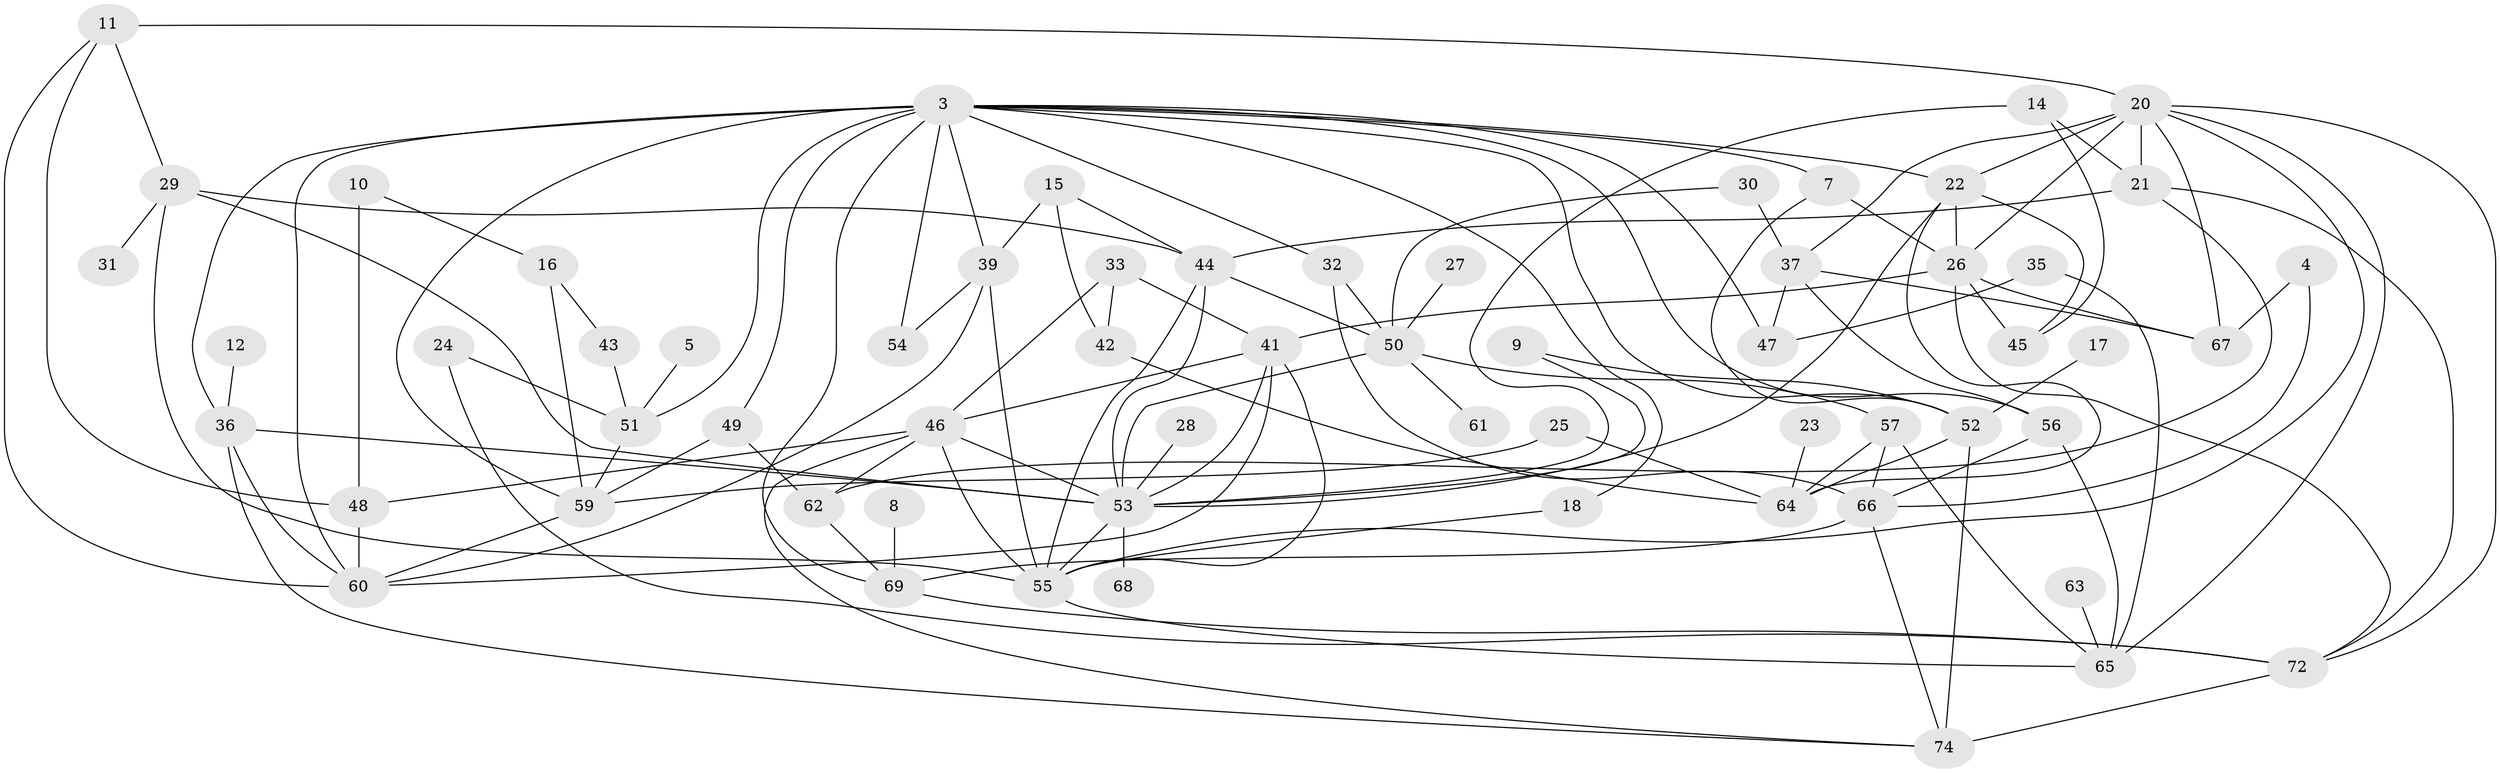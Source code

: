 // original degree distribution, {6: 0.034013605442176874, 2: 0.20408163265306123, 0: 0.06802721088435375, 8: 0.006802721088435374, 5: 0.10884353741496598, 7: 0.02040816326530612, 3: 0.23809523809523808, 1: 0.19047619047619047, 4: 0.1292517006802721}
// Generated by graph-tools (version 1.1) at 2025/25/03/09/25 03:25:24]
// undirected, 62 vertices, 126 edges
graph export_dot {
graph [start="1"]
  node [color=gray90,style=filled];
  3;
  4;
  5;
  7;
  8;
  9;
  10;
  11;
  12;
  14;
  15;
  16;
  17;
  18;
  20;
  21;
  22;
  23;
  24;
  25;
  26;
  27;
  28;
  29;
  30;
  31;
  32;
  33;
  35;
  36;
  37;
  39;
  41;
  42;
  43;
  44;
  45;
  46;
  47;
  48;
  49;
  50;
  51;
  52;
  53;
  54;
  55;
  56;
  57;
  59;
  60;
  61;
  62;
  63;
  64;
  65;
  66;
  67;
  68;
  69;
  72;
  74;
  3 -- 7 [weight=1.0];
  3 -- 18 [weight=1.0];
  3 -- 22 [weight=1.0];
  3 -- 32 [weight=1.0];
  3 -- 36 [weight=1.0];
  3 -- 39 [weight=1.0];
  3 -- 47 [weight=1.0];
  3 -- 49 [weight=1.0];
  3 -- 51 [weight=2.0];
  3 -- 52 [weight=1.0];
  3 -- 54 [weight=1.0];
  3 -- 56 [weight=1.0];
  3 -- 59 [weight=1.0];
  3 -- 60 [weight=1.0];
  3 -- 69 [weight=1.0];
  4 -- 66 [weight=1.0];
  4 -- 67 [weight=1.0];
  5 -- 51 [weight=1.0];
  7 -- 26 [weight=1.0];
  7 -- 52 [weight=1.0];
  8 -- 69 [weight=1.0];
  9 -- 52 [weight=1.0];
  9 -- 53 [weight=1.0];
  10 -- 16 [weight=1.0];
  10 -- 48 [weight=1.0];
  11 -- 20 [weight=1.0];
  11 -- 29 [weight=1.0];
  11 -- 48 [weight=1.0];
  11 -- 60 [weight=1.0];
  12 -- 36 [weight=1.0];
  14 -- 21 [weight=1.0];
  14 -- 45 [weight=1.0];
  14 -- 53 [weight=1.0];
  15 -- 39 [weight=1.0];
  15 -- 42 [weight=1.0];
  15 -- 44 [weight=1.0];
  16 -- 43 [weight=1.0];
  16 -- 59 [weight=1.0];
  17 -- 52 [weight=1.0];
  18 -- 55 [weight=1.0];
  20 -- 21 [weight=1.0];
  20 -- 22 [weight=1.0];
  20 -- 26 [weight=1.0];
  20 -- 37 [weight=1.0];
  20 -- 55 [weight=1.0];
  20 -- 65 [weight=1.0];
  20 -- 67 [weight=1.0];
  20 -- 72 [weight=1.0];
  21 -- 44 [weight=1.0];
  21 -- 62 [weight=1.0];
  21 -- 72 [weight=1.0];
  22 -- 26 [weight=1.0];
  22 -- 45 [weight=1.0];
  22 -- 53 [weight=1.0];
  22 -- 64 [weight=1.0];
  23 -- 64 [weight=1.0];
  24 -- 51 [weight=1.0];
  24 -- 72 [weight=1.0];
  25 -- 59 [weight=1.0];
  25 -- 64 [weight=1.0];
  26 -- 41 [weight=1.0];
  26 -- 45 [weight=1.0];
  26 -- 67 [weight=2.0];
  26 -- 72 [weight=1.0];
  27 -- 50 [weight=1.0];
  28 -- 53 [weight=1.0];
  29 -- 31 [weight=1.0];
  29 -- 44 [weight=1.0];
  29 -- 53 [weight=1.0];
  29 -- 55 [weight=1.0];
  30 -- 37 [weight=1.0];
  30 -- 50 [weight=1.0];
  32 -- 50 [weight=1.0];
  32 -- 66 [weight=1.0];
  33 -- 41 [weight=1.0];
  33 -- 42 [weight=1.0];
  33 -- 46 [weight=1.0];
  35 -- 47 [weight=1.0];
  35 -- 65 [weight=1.0];
  36 -- 53 [weight=2.0];
  36 -- 60 [weight=1.0];
  36 -- 74 [weight=1.0];
  37 -- 47 [weight=1.0];
  37 -- 56 [weight=1.0];
  37 -- 67 [weight=1.0];
  39 -- 54 [weight=1.0];
  39 -- 55 [weight=2.0];
  39 -- 60 [weight=1.0];
  41 -- 46 [weight=1.0];
  41 -- 53 [weight=1.0];
  41 -- 55 [weight=1.0];
  41 -- 60 [weight=1.0];
  42 -- 64 [weight=1.0];
  43 -- 51 [weight=1.0];
  44 -- 50 [weight=1.0];
  44 -- 53 [weight=1.0];
  44 -- 55 [weight=1.0];
  46 -- 48 [weight=1.0];
  46 -- 53 [weight=1.0];
  46 -- 55 [weight=1.0];
  46 -- 62 [weight=1.0];
  46 -- 74 [weight=1.0];
  48 -- 60 [weight=1.0];
  49 -- 59 [weight=1.0];
  49 -- 62 [weight=1.0];
  50 -- 53 [weight=1.0];
  50 -- 57 [weight=1.0];
  50 -- 61 [weight=1.0];
  51 -- 59 [weight=1.0];
  52 -- 64 [weight=1.0];
  52 -- 74 [weight=2.0];
  53 -- 55 [weight=1.0];
  53 -- 68 [weight=1.0];
  55 -- 65 [weight=1.0];
  56 -- 65 [weight=1.0];
  56 -- 66 [weight=1.0];
  57 -- 64 [weight=1.0];
  57 -- 65 [weight=1.0];
  57 -- 66 [weight=1.0];
  59 -- 60 [weight=1.0];
  62 -- 69 [weight=1.0];
  63 -- 65 [weight=1.0];
  66 -- 69 [weight=1.0];
  66 -- 74 [weight=1.0];
  69 -- 72 [weight=1.0];
  72 -- 74 [weight=1.0];
}
